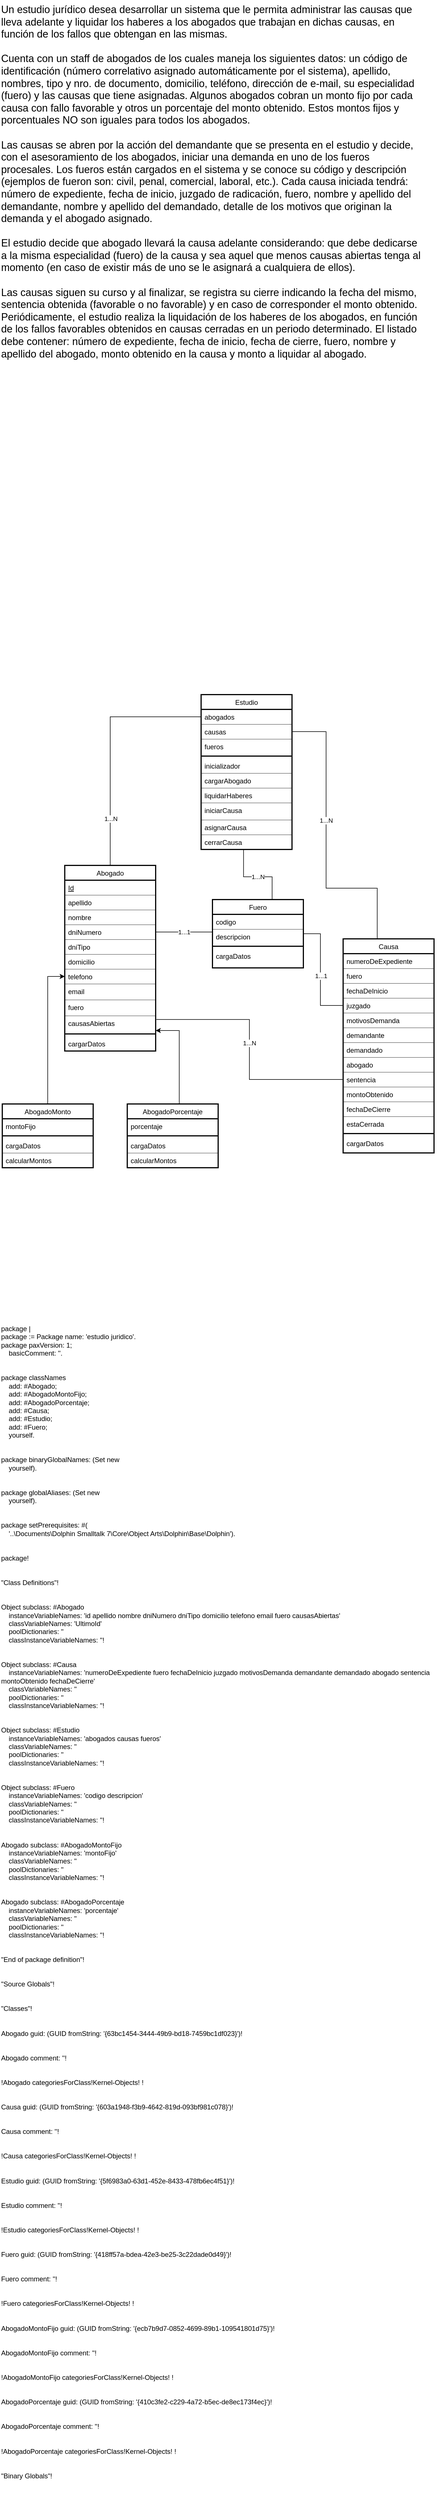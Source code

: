 <mxfile version="26.2.14">
  <diagram id="nPrbaPytp_9vwMqdARKt" name="Página-1">
    <mxGraphModel dx="2158" dy="2181" grid="1" gridSize="10" guides="1" tooltips="1" connect="1" arrows="1" fold="1" page="1" pageScale="1" pageWidth="827" pageHeight="1169" math="0" shadow="0">
      <root>
        <mxCell id="WIyWlLk6GJQsqaUBKTNV-0" />
        <mxCell id="WIyWlLk6GJQsqaUBKTNV-1" parent="WIyWlLk6GJQsqaUBKTNV-0" />
        <mxCell id="4O37cZlF4Homk0dJ1W0X-19" style="edgeStyle=orthogonalEdgeStyle;rounded=0;orthogonalLoop=1;jettySize=auto;html=1;endArrow=none;startFill=0;exitX=0;exitY=0.5;exitDx=0;exitDy=0;" parent="WIyWlLk6GJQsqaUBKTNV-1" source="zkfFHV4jXpPFQw0GAbJ--19" target="WocVs_nFNmPU2-qUiD_d-23" edge="1">
          <mxGeometry relative="1" as="geometry">
            <Array as="points">
              <mxPoint x="404" y="527" />
            </Array>
          </mxGeometry>
        </mxCell>
        <mxCell id="4O37cZlF4Homk0dJ1W0X-20" value="1...1" style="edgeLabel;html=1;align=center;verticalAlign=middle;resizable=0;points=[];" parent="4O37cZlF4Homk0dJ1W0X-19" vertex="1" connectable="0">
          <mxGeometry x="-0.055" y="3" relative="1" as="geometry">
            <mxPoint x="-7" y="-3" as="offset" />
          </mxGeometry>
        </mxCell>
        <mxCell id="4O37cZlF4Homk0dJ1W0X-24" style="edgeStyle=orthogonalEdgeStyle;rounded=0;orthogonalLoop=1;jettySize=auto;html=1;entryX=0;entryY=0.5;entryDx=0;entryDy=0;endArrow=none;startFill=0;" parent="WIyWlLk6GJQsqaUBKTNV-1" source="zkfFHV4jXpPFQw0GAbJ--17" target="WocVs_nFNmPU2-qUiD_d-14" edge="1">
          <mxGeometry relative="1" as="geometry">
            <Array as="points">
              <mxPoint x="594" y="530" />
              <mxPoint x="594" y="656" />
            </Array>
          </mxGeometry>
        </mxCell>
        <mxCell id="4O37cZlF4Homk0dJ1W0X-25" value="1...1" style="edgeLabel;html=1;align=center;verticalAlign=middle;resizable=0;points=[];" parent="4O37cZlF4Homk0dJ1W0X-24" vertex="1" connectable="0">
          <mxGeometry x="0.063" y="1" relative="1" as="geometry">
            <mxPoint as="offset" />
          </mxGeometry>
        </mxCell>
        <mxCell id="zkfFHV4jXpPFQw0GAbJ--17" value="Fuero" style="swimlane;fontStyle=0;align=center;verticalAlign=top;childLayout=stackLayout;horizontal=1;startSize=26;horizontalStack=0;resizeParent=1;resizeLast=0;collapsible=1;marginBottom=0;rounded=0;shadow=0;strokeWidth=2;fillColor=#FFFFFF;perimeterSpacing=0;swimlaneLine=1;swimlaneFillColor=#FFFFFF;" parent="WIyWlLk6GJQsqaUBKTNV-1" vertex="1">
          <mxGeometry x="404" y="470" width="160" height="120" as="geometry">
            <mxRectangle x="550" y="140" width="160" height="26" as="alternateBounds" />
          </mxGeometry>
        </mxCell>
        <mxCell id="zkfFHV4jXpPFQw0GAbJ--18" value="codigo" style="text;align=left;verticalAlign=top;spacingLeft=4;spacingRight=4;overflow=hidden;rotatable=0;points=[[0,0.5],[1,0.5]];portConstraint=eastwest;fillColor=none;strokeWidth=0.5;strokeColor=default;" parent="zkfFHV4jXpPFQw0GAbJ--17" vertex="1">
          <mxGeometry y="26" width="160" height="26" as="geometry" />
        </mxCell>
        <mxCell id="zkfFHV4jXpPFQw0GAbJ--19" value="descripcion" style="text;align=left;verticalAlign=top;spacingLeft=4;spacingRight=4;overflow=hidden;rotatable=0;points=[[0,0.5],[1,0.5]];portConstraint=eastwest;rounded=0;shadow=0;html=0;fillColor=none;" parent="zkfFHV4jXpPFQw0GAbJ--17" vertex="1">
          <mxGeometry y="52" width="160" height="26" as="geometry" />
        </mxCell>
        <mxCell id="zkfFHV4jXpPFQw0GAbJ--23" value="" style="line;html=1;strokeWidth=2;align=left;verticalAlign=middle;spacingTop=-1;spacingLeft=3;spacingRight=3;rotatable=0;labelPosition=right;points=[];portConstraint=eastwest;" parent="zkfFHV4jXpPFQw0GAbJ--17" vertex="1">
          <mxGeometry y="78" width="160" height="8" as="geometry" />
        </mxCell>
        <mxCell id="zkfFHV4jXpPFQw0GAbJ--24" value="cargaDatos" style="text;align=left;verticalAlign=top;spacingLeft=4;spacingRight=4;overflow=hidden;rotatable=0;points=[[0,0.5],[1,0.5]];portConstraint=eastwest;fillColor=none;" parent="zkfFHV4jXpPFQw0GAbJ--17" vertex="1">
          <mxGeometry y="86" width="160" height="26" as="geometry" />
        </mxCell>
        <mxCell id="WocVs_nFNmPU2-qUiD_d-0" value="&lt;font style=&quot;font-size: 18px;&quot;&gt;Un estudio jurídico desea desarrollar un sistema que le permita administrar las causas que&lt;br&gt;lleva adelante y liquidar los haberes a los abogados que trabajan en dichas causas, en&lt;br&gt;función de los fallos que obtengan en las mismas.&lt;/font&gt;&lt;div&gt;&lt;font style=&quot;font-size: 18px;&quot;&gt;&lt;br&gt;Cuenta con un staff de abogados de los cuales maneja los siguientes datos: un código de&lt;br&gt;identificación (número correlativo asignado automáticamente por el sistema), apellido,&lt;br&gt;nombres, tipo y nro. de documento, domicilio, teléfono, dirección de e-mail, su especialidad&lt;br&gt;(fuero) y las causas que tiene asignadas. Algunos abogados cobran un monto fijo por cada&lt;br&gt;causa con fallo favorable y otros un porcentaje del monto obtenido. Estos montos fijos y&lt;br&gt;porcentuales NO son iguales para todos los abogados.&lt;br&gt;&lt;br&gt;&lt;/font&gt;&lt;/div&gt;&lt;div&gt;&lt;font style=&quot;font-size: 18px;&quot;&gt;Las causas se abren por la acción del demandante que se presenta en el estudio y decide,&lt;br&gt;con el asesoramiento de los abogados, iniciar una demanda en uno de los fueros&lt;br&gt;procesales. Los fueros están cargados en el sistema y se conoce su código y descripción&lt;br&gt;(ejemplos de fueron son: civil, penal, comercial, laboral, etc.). Cada causa iniciada tendrá:&lt;br&gt;número de expediente, fecha de inicio, juzgado de radicación, fuero, nombre y apellido del&lt;br&gt;demandante, nombre y apellido del demandado, detalle de los motivos que originan la&lt;br&gt;demanda y el abogado asignado.&lt;br&gt;&lt;br&gt;&lt;/font&gt;&lt;/div&gt;&lt;div&gt;&lt;font style=&quot;font-size: 18px;&quot;&gt;El estudio decide que abogado llevará la causa adelante considerando: que debe dedicarse&lt;br&gt;a la misma especialidad (fuero) de la causa y sea aquel que menos causas abiertas tenga al&lt;br&gt;momento (en caso de existir más de uno se le asignará a cualquiera de ellos).&lt;br&gt;&lt;br&gt;&lt;/font&gt;&lt;/div&gt;&lt;div&gt;&lt;font style=&quot;font-size: 18px;&quot;&gt;Las causas siguen su curso y al finalizar, se registra su cierre indicando la fecha del mismo,&lt;br&gt;sentencia obtenida (favorable o no favorable) y en caso de corresponder el monto obtenido.&lt;br&gt;Periódicamente, el estudio realiza la liquidación de los haberes de los abogados, en función&lt;br&gt;de los fallos favorables obtenidos en causas cerradas en un periodo determinado. El listado&lt;br&gt;debe contener: número de expediente, fecha de inicio, fecha de cierre, fuero, nombre y&lt;br&gt;apellido del abogado, monto obtenido en la causa y monto a liquidar al abogado.&lt;/font&gt;&lt;/div&gt;" style="text;whiteSpace=wrap;html=1;" parent="WIyWlLk6GJQsqaUBKTNV-1" vertex="1">
          <mxGeometry x="30" y="-1110" width="770" height="1060" as="geometry" />
        </mxCell>
        <mxCell id="WocVs_nFNmPU2-qUiD_d-1" value="Estudio" style="swimlane;fontStyle=0;align=center;verticalAlign=top;childLayout=stackLayout;horizontal=1;startSize=26;horizontalStack=0;resizeParent=1;resizeLast=0;collapsible=1;marginBottom=0;rounded=0;shadow=0;strokeWidth=2;swimlaneFillColor=#FFFFFF;" parent="WIyWlLk6GJQsqaUBKTNV-1" vertex="1">
          <mxGeometry x="384" y="110" width="160" height="272" as="geometry">
            <mxRectangle x="550" y="140" width="160" height="26" as="alternateBounds" />
          </mxGeometry>
        </mxCell>
        <mxCell id="WocVs_nFNmPU2-qUiD_d-2" value="abogados" style="text;align=left;verticalAlign=top;spacingLeft=4;spacingRight=4;overflow=hidden;rotatable=0;points=[[0,0.5],[1,0.5]];portConstraint=eastwest;fillColor=none;strokeWidth=0.5;strokeColor=default;" parent="WocVs_nFNmPU2-qUiD_d-1" vertex="1">
          <mxGeometry y="26" width="160" height="26" as="geometry" />
        </mxCell>
        <mxCell id="WocVs_nFNmPU2-qUiD_d-3" value="causas" style="text;align=left;verticalAlign=top;spacingLeft=4;spacingRight=4;overflow=hidden;rotatable=0;points=[[0,0.5],[1,0.5]];portConstraint=eastwest;rounded=0;shadow=0;html=0;fillColor=none;strokeWidth=0.5;strokeColor=default;" parent="WocVs_nFNmPU2-qUiD_d-1" vertex="1">
          <mxGeometry y="52" width="160" height="26" as="geometry" />
        </mxCell>
        <mxCell id="wk-J22gKXtRtqj58cMsg-0" value="fueros" style="text;align=left;verticalAlign=top;spacingLeft=4;spacingRight=4;overflow=hidden;rotatable=0;points=[[0,0.5],[1,0.5]];portConstraint=eastwest;rounded=0;shadow=0;html=0;fillColor=none;strokeWidth=1;" vertex="1" parent="WocVs_nFNmPU2-qUiD_d-1">
          <mxGeometry y="78" width="160" height="26" as="geometry" />
        </mxCell>
        <mxCell id="WocVs_nFNmPU2-qUiD_d-7" value="" style="line;html=1;strokeWidth=2;align=left;verticalAlign=middle;spacingTop=-1;spacingLeft=3;spacingRight=3;rotatable=0;labelPosition=right;points=[];portConstraint=eastwest;" parent="WocVs_nFNmPU2-qUiD_d-1" vertex="1">
          <mxGeometry y="104" width="160" height="8" as="geometry" />
        </mxCell>
        <mxCell id="WocVs_nFNmPU2-qUiD_d-8" value="inicializador" style="text;align=left;verticalAlign=top;spacingLeft=4;spacingRight=4;overflow=hidden;rotatable=0;points=[[0,0.5],[1,0.5]];portConstraint=eastwest;fillColor=none;strokeColor=none;strokeWidth=0.5;" parent="WocVs_nFNmPU2-qUiD_d-1" vertex="1">
          <mxGeometry y="112" width="160" height="26" as="geometry" />
        </mxCell>
        <mxCell id="wk-J22gKXtRtqj58cMsg-1" value="cargarAbogado" style="text;align=left;verticalAlign=top;spacingLeft=4;spacingRight=4;overflow=hidden;rotatable=0;points=[[0,0.5],[1,0.5]];portConstraint=eastwest;fillColor=none;strokeColor=default;strokeWidth=0.5;" vertex="1" parent="WocVs_nFNmPU2-qUiD_d-1">
          <mxGeometry y="138" width="160" height="26" as="geometry" />
        </mxCell>
        <mxCell id="4O37cZlF4Homk0dJ1W0X-21" value="liquidarHaberes" style="text;align=left;verticalAlign=top;spacingLeft=4;spacingRight=4;overflow=hidden;rotatable=0;points=[[0,0.5],[1,0.5]];portConstraint=eastwest;fillColor=none;strokeColor=default;strokeWidth=0.5;" parent="WocVs_nFNmPU2-qUiD_d-1" vertex="1">
          <mxGeometry y="164" width="160" height="26" as="geometry" />
        </mxCell>
        <mxCell id="4O37cZlF4Homk0dJ1W0X-27" value="iniciarCausa" style="text;align=left;verticalAlign=top;spacingLeft=4;spacingRight=4;overflow=hidden;rotatable=0;points=[[0,0.5],[1,0.5]];portConstraint=eastwest;fillColor=none;strokeColor=default;strokeWidth=0.5;" parent="WocVs_nFNmPU2-qUiD_d-1" vertex="1">
          <mxGeometry y="190" width="160" height="30" as="geometry" />
        </mxCell>
        <mxCell id="4O37cZlF4Homk0dJ1W0X-23" value="asignarCausa" style="text;align=left;verticalAlign=top;spacingLeft=4;spacingRight=4;overflow=hidden;rotatable=0;points=[[0,0.5],[1,0.5]];portConstraint=eastwest;fillColor=none;strokeColor=default;strokeWidth=0.5;" parent="WocVs_nFNmPU2-qUiD_d-1" vertex="1">
          <mxGeometry y="220" width="160" height="26" as="geometry" />
        </mxCell>
        <mxCell id="4O37cZlF4Homk0dJ1W0X-26" value="cerrarCausa" style="text;align=left;verticalAlign=top;spacingLeft=4;spacingRight=4;overflow=hidden;rotatable=0;points=[[0,0.5],[1,0.5]];portConstraint=eastwest;fillColor=none;" parent="WocVs_nFNmPU2-qUiD_d-1" vertex="1">
          <mxGeometry y="246" width="160" height="26" as="geometry" />
        </mxCell>
        <mxCell id="WocVs_nFNmPU2-qUiD_d-58" style="edgeStyle=orthogonalEdgeStyle;rounded=0;orthogonalLoop=1;jettySize=auto;html=1;entryX=0;entryY=0.5;entryDx=0;entryDy=0;endArrow=none;startFill=0;" parent="WIyWlLk6GJQsqaUBKTNV-1" source="WocVs_nFNmPU2-qUiD_d-19" target="WocVs_nFNmPU2-qUiD_d-2" edge="1">
          <mxGeometry relative="1" as="geometry" />
        </mxCell>
        <mxCell id="WocVs_nFNmPU2-qUiD_d-68" value="1...N" style="edgeLabel;html=1;align=center;verticalAlign=middle;resizable=0;points=[];shadow=0;strokeColor=#000000;" parent="WocVs_nFNmPU2-qUiD_d-58" vertex="1" connectable="0">
          <mxGeometry x="-0.613" y="-1" relative="1" as="geometry">
            <mxPoint y="-1" as="offset" />
          </mxGeometry>
        </mxCell>
        <mxCell id="WocVs_nFNmPU2-qUiD_d-19" value="Abogado" style="swimlane;fontStyle=0;align=center;verticalAlign=top;childLayout=stackLayout;horizontal=1;startSize=26;horizontalStack=0;resizeParent=1;resizeLast=0;collapsible=1;marginBottom=0;rounded=0;shadow=0;strokeWidth=2;fillColor=#FFFFFF;swimlaneFillColor=#FFFFFF;" parent="WIyWlLk6GJQsqaUBKTNV-1" vertex="1">
          <mxGeometry x="144" y="410" width="160" height="326" as="geometry">
            <mxRectangle x="550" y="140" width="160" height="26" as="alternateBounds" />
          </mxGeometry>
        </mxCell>
        <mxCell id="WocVs_nFNmPU2-qUiD_d-20" value="Id" style="text;align=left;verticalAlign=top;spacingLeft=4;spacingRight=4;overflow=hidden;rotatable=0;points=[[0,0.5],[1,0.5]];portConstraint=eastwest;fillColor=none;strokeColor=default;strokeWidth=0.5;fontStyle=4" parent="WocVs_nFNmPU2-qUiD_d-19" vertex="1">
          <mxGeometry y="26" width="160" height="26" as="geometry" />
        </mxCell>
        <mxCell id="WocVs_nFNmPU2-qUiD_d-21" value="apellido" style="text;align=left;verticalAlign=top;spacingLeft=4;spacingRight=4;overflow=hidden;rotatable=0;points=[[0,0.5],[1,0.5]];portConstraint=eastwest;rounded=0;shadow=0;html=0;fillColor=none;strokeColor=default;strokeWidth=0.5;" parent="WocVs_nFNmPU2-qUiD_d-19" vertex="1">
          <mxGeometry y="52" width="160" height="26" as="geometry" />
        </mxCell>
        <mxCell id="WocVs_nFNmPU2-qUiD_d-22" value="nombre" style="text;align=left;verticalAlign=top;spacingLeft=4;spacingRight=4;overflow=hidden;rotatable=0;points=[[0,0.5],[1,0.5]];portConstraint=eastwest;rounded=0;shadow=0;html=0;fillColor=none;strokeColor=default;strokeWidth=0.5;" parent="WocVs_nFNmPU2-qUiD_d-19" vertex="1">
          <mxGeometry y="78" width="160" height="26" as="geometry" />
        </mxCell>
        <mxCell id="WocVs_nFNmPU2-qUiD_d-23" value="dniNumero" style="text;align=left;verticalAlign=top;spacingLeft=4;spacingRight=4;overflow=hidden;rotatable=0;points=[[0,0.5],[1,0.5]];portConstraint=eastwest;rounded=0;shadow=0;html=0;fillColor=none;strokeColor=default;strokeWidth=0.5;" parent="WocVs_nFNmPU2-qUiD_d-19" vertex="1">
          <mxGeometry y="104" width="160" height="26" as="geometry" />
        </mxCell>
        <mxCell id="4O37cZlF4Homk0dJ1W0X-4" value="dniTipo" style="text;align=left;verticalAlign=top;spacingLeft=4;spacingRight=4;overflow=hidden;rotatable=0;points=[[0,0.5],[1,0.5]];portConstraint=eastwest;rounded=0;shadow=0;html=0;fillColor=none;strokeColor=default;strokeWidth=0.5;" parent="WocVs_nFNmPU2-qUiD_d-19" vertex="1">
          <mxGeometry y="130" width="160" height="26" as="geometry" />
        </mxCell>
        <mxCell id="WocVs_nFNmPU2-qUiD_d-24" value="domicilio" style="text;align=left;verticalAlign=top;spacingLeft=4;spacingRight=4;overflow=hidden;rotatable=0;points=[[0,0.5],[1,0.5]];portConstraint=eastwest;rounded=0;shadow=0;html=0;fillColor=none;strokeColor=default;strokeWidth=0.5;" parent="WocVs_nFNmPU2-qUiD_d-19" vertex="1">
          <mxGeometry y="156" width="160" height="26" as="geometry" />
        </mxCell>
        <mxCell id="WocVs_nFNmPU2-qUiD_d-26" value="telefono" style="text;align=left;verticalAlign=top;spacingLeft=4;spacingRight=4;overflow=hidden;rotatable=0;points=[[0,0.5],[1,0.5]];portConstraint=eastwest;fillColor=none;strokeColor=default;strokeWidth=0.5;" parent="WocVs_nFNmPU2-qUiD_d-19" vertex="1">
          <mxGeometry y="182" width="160" height="26" as="geometry" />
        </mxCell>
        <mxCell id="WocVs_nFNmPU2-qUiD_d-27" value="email" style="text;align=left;verticalAlign=top;spacingLeft=4;spacingRight=4;overflow=hidden;rotatable=0;points=[[0,0.5],[1,0.5]];portConstraint=eastwest;fillColor=none;strokeColor=default;strokeWidth=0.5;" parent="WocVs_nFNmPU2-qUiD_d-19" vertex="1">
          <mxGeometry y="208" width="160" height="28" as="geometry" />
        </mxCell>
        <mxCell id="WocVs_nFNmPU2-qUiD_d-39" value="fuero" style="text;align=left;verticalAlign=top;spacingLeft=4;spacingRight=4;overflow=hidden;rotatable=0;points=[[0,0.5],[1,0.5]];portConstraint=eastwest;fillColor=none;strokeColor=default;strokeWidth=0.5;" parent="WocVs_nFNmPU2-qUiD_d-19" vertex="1">
          <mxGeometry y="236" width="160" height="28" as="geometry" />
        </mxCell>
        <mxCell id="WocVs_nFNmPU2-qUiD_d-40" value="causasAbiertas" style="text;align=left;verticalAlign=top;spacingLeft=4;spacingRight=4;overflow=hidden;rotatable=0;points=[[0,0.5],[1,0.5]];portConstraint=eastwest;fillColor=none;" parent="WocVs_nFNmPU2-qUiD_d-19" vertex="1">
          <mxGeometry y="264" width="160" height="28" as="geometry" />
        </mxCell>
        <mxCell id="WocVs_nFNmPU2-qUiD_d-41" value="" style="line;html=1;strokeWidth=2;align=left;verticalAlign=middle;spacingTop=-1;spacingLeft=3;spacingRight=3;rotatable=0;labelPosition=right;points=[];portConstraint=eastwest;" parent="WocVs_nFNmPU2-qUiD_d-19" vertex="1">
          <mxGeometry y="292" width="160" height="8" as="geometry" />
        </mxCell>
        <mxCell id="WocVs_nFNmPU2-qUiD_d-64" value="cargarDatos" style="text;align=left;verticalAlign=top;spacingLeft=4;spacingRight=4;overflow=hidden;rotatable=0;points=[[0,0.5],[1,0.5]];portConstraint=eastwest;fillColor=none;" parent="WocVs_nFNmPU2-qUiD_d-19" vertex="1">
          <mxGeometry y="300" width="160" height="26" as="geometry" />
        </mxCell>
        <mxCell id="WocVs_nFNmPU2-qUiD_d-72" style="edgeStyle=orthogonalEdgeStyle;rounded=0;orthogonalLoop=1;jettySize=auto;html=1;endArrow=none;startFill=0;" parent="WIyWlLk6GJQsqaUBKTNV-1" source="WocVs_nFNmPU2-qUiD_d-10" target="WocVs_nFNmPU2-qUiD_d-3" edge="1">
          <mxGeometry relative="1" as="geometry">
            <mxPoint x="554" y="240" as="targetPoint" />
            <Array as="points">
              <mxPoint x="694" y="450" />
              <mxPoint x="604" y="450" />
              <mxPoint x="604" y="175" />
            </Array>
          </mxGeometry>
        </mxCell>
        <mxCell id="WocVs_nFNmPU2-qUiD_d-73" value="1...N" style="edgeLabel;html=1;align=center;verticalAlign=middle;resizable=0;points=[];" parent="WocVs_nFNmPU2-qUiD_d-72" vertex="1" connectable="0">
          <mxGeometry x="-0.112" y="-4" relative="1" as="geometry">
            <mxPoint x="-4" y="-70" as="offset" />
          </mxGeometry>
        </mxCell>
        <mxCell id="WocVs_nFNmPU2-qUiD_d-10" value="Causa" style="swimlane;fontStyle=0;align=center;verticalAlign=top;childLayout=stackLayout;horizontal=1;startSize=26;horizontalStack=0;resizeParent=1;resizeLast=0;collapsible=1;marginBottom=0;rounded=0;shadow=0;strokeWidth=2;fillColor=#FFFFFF;swimlaneFillColor=#FFFFFF;" parent="WIyWlLk6GJQsqaUBKTNV-1" vertex="1">
          <mxGeometry x="634" y="539" width="160" height="376" as="geometry">
            <mxRectangle x="550" y="140" width="160" height="26" as="alternateBounds" />
          </mxGeometry>
        </mxCell>
        <mxCell id="WocVs_nFNmPU2-qUiD_d-11" value="numeroDeExpediente" style="text;align=left;verticalAlign=top;spacingLeft=4;spacingRight=4;overflow=hidden;rotatable=0;points=[[0,0.5],[1,0.5]];portConstraint=eastwest;fillColor=none;strokeColor=default;strokeWidth=0.5;" parent="WocVs_nFNmPU2-qUiD_d-10" vertex="1">
          <mxGeometry y="26" width="160" height="26" as="geometry" />
        </mxCell>
        <mxCell id="WocVs_nFNmPU2-qUiD_d-12" value="fuero" style="text;align=left;verticalAlign=top;spacingLeft=4;spacingRight=4;overflow=hidden;rotatable=0;points=[[0,0.5],[1,0.5]];portConstraint=eastwest;rounded=0;shadow=0;html=0;fillColor=none;strokeColor=default;strokeWidth=0.5;" parent="WocVs_nFNmPU2-qUiD_d-10" vertex="1">
          <mxGeometry y="52" width="160" height="26" as="geometry" />
        </mxCell>
        <mxCell id="WocVs_nFNmPU2-qUiD_d-13" value="fechaDeInicio" style="text;align=left;verticalAlign=top;spacingLeft=4;spacingRight=4;overflow=hidden;rotatable=0;points=[[0,0.5],[1,0.5]];portConstraint=eastwest;rounded=0;shadow=0;html=0;fillColor=none;strokeColor=default;strokeWidth=0.5;" parent="WocVs_nFNmPU2-qUiD_d-10" vertex="1">
          <mxGeometry y="78" width="160" height="26" as="geometry" />
        </mxCell>
        <mxCell id="WocVs_nFNmPU2-qUiD_d-14" value="juzgado" style="text;align=left;verticalAlign=top;spacingLeft=4;spacingRight=4;overflow=hidden;rotatable=0;points=[[0,0.5],[1,0.5]];portConstraint=eastwest;rounded=0;shadow=0;html=0;fillColor=none;strokeColor=default;strokeWidth=0.5;" parent="WocVs_nFNmPU2-qUiD_d-10" vertex="1">
          <mxGeometry y="104" width="160" height="26" as="geometry" />
        </mxCell>
        <mxCell id="4O37cZlF4Homk0dJ1W0X-3" value="motivosDemanda" style="text;align=left;verticalAlign=top;spacingLeft=4;spacingRight=4;overflow=hidden;rotatable=0;points=[[0,0.5],[1,0.5]];portConstraint=eastwest;rounded=0;shadow=0;html=0;fillColor=none;strokeColor=default;strokeWidth=0.5;" parent="WocVs_nFNmPU2-qUiD_d-10" vertex="1">
          <mxGeometry y="130" width="160" height="26" as="geometry" />
        </mxCell>
        <mxCell id="WocVs_nFNmPU2-qUiD_d-43" value="demandante" style="text;align=left;verticalAlign=top;spacingLeft=4;spacingRight=4;overflow=hidden;rotatable=0;points=[[0,0.5],[1,0.5]];portConstraint=eastwest;rounded=0;shadow=0;html=0;fillColor=none;strokeColor=default;strokeWidth=0.5;" parent="WocVs_nFNmPU2-qUiD_d-10" vertex="1">
          <mxGeometry y="156" width="160" height="26" as="geometry" />
        </mxCell>
        <mxCell id="WocVs_nFNmPU2-qUiD_d-44" value="demandado" style="text;align=left;verticalAlign=top;spacingLeft=4;spacingRight=4;overflow=hidden;rotatable=0;points=[[0,0.5],[1,0.5]];portConstraint=eastwest;rounded=0;shadow=0;html=0;fillColor=none;strokeColor=default;strokeWidth=0.5;" parent="WocVs_nFNmPU2-qUiD_d-10" vertex="1">
          <mxGeometry y="182" width="160" height="26" as="geometry" />
        </mxCell>
        <mxCell id="WocVs_nFNmPU2-qUiD_d-47" value="abogado" style="text;align=left;verticalAlign=top;spacingLeft=4;spacingRight=4;overflow=hidden;rotatable=0;points=[[0,0.5],[1,0.5]];portConstraint=eastwest;rounded=0;shadow=0;html=0;fillColor=none;strokeColor=default;strokeWidth=0.5;" parent="WocVs_nFNmPU2-qUiD_d-10" vertex="1">
          <mxGeometry y="208" width="160" height="26" as="geometry" />
        </mxCell>
        <mxCell id="4O37cZlF4Homk0dJ1W0X-0" value="sentencia" style="text;align=left;verticalAlign=top;spacingLeft=4;spacingRight=4;overflow=hidden;rotatable=0;points=[[0,0.5],[1,0.5]];portConstraint=eastwest;rounded=0;shadow=0;html=0;fillColor=none;strokeColor=default;strokeWidth=0.5;" parent="WocVs_nFNmPU2-qUiD_d-10" vertex="1">
          <mxGeometry y="234" width="160" height="26" as="geometry" />
        </mxCell>
        <mxCell id="4O37cZlF4Homk0dJ1W0X-1" value="montoObtenido" style="text;align=left;verticalAlign=top;spacingLeft=4;spacingRight=4;overflow=hidden;rotatable=0;points=[[0,0.5],[1,0.5]];portConstraint=eastwest;rounded=0;shadow=0;html=0;fillColor=none;strokeColor=default;strokeWidth=0.5;" parent="WocVs_nFNmPU2-qUiD_d-10" vertex="1">
          <mxGeometry y="260" width="160" height="26" as="geometry" />
        </mxCell>
        <mxCell id="4O37cZlF4Homk0dJ1W0X-2" value="fechaDeCierre" style="text;align=left;verticalAlign=top;spacingLeft=4;spacingRight=4;overflow=hidden;rotatable=0;points=[[0,0.5],[1,0.5]];portConstraint=eastwest;rounded=0;shadow=0;html=0;fillColor=none;strokeColor=default;strokeWidth=0.5;" parent="WocVs_nFNmPU2-qUiD_d-10" vertex="1">
          <mxGeometry y="286" width="160" height="26" as="geometry" />
        </mxCell>
        <mxCell id="wk-J22gKXtRtqj58cMsg-10" value="estaCerrada" style="text;align=left;verticalAlign=top;spacingLeft=4;spacingRight=4;overflow=hidden;rotatable=0;points=[[0,0.5],[1,0.5]];portConstraint=eastwest;rounded=0;shadow=0;html=0;fillColor=none;strokeColor=none;strokeWidth=0.5;" vertex="1" parent="WocVs_nFNmPU2-qUiD_d-10">
          <mxGeometry y="312" width="160" height="26" as="geometry" />
        </mxCell>
        <mxCell id="WocVs_nFNmPU2-qUiD_d-16" value="" style="line;html=1;strokeWidth=2;align=left;verticalAlign=middle;spacingTop=-1;spacingLeft=3;spacingRight=3;rotatable=0;labelPosition=right;points=[];portConstraint=eastwest;fillColor=#FFFFFF;" parent="WocVs_nFNmPU2-qUiD_d-10" vertex="1">
          <mxGeometry y="338" width="160" height="8" as="geometry" />
        </mxCell>
        <mxCell id="WocVs_nFNmPU2-qUiD_d-17" value="cargarDatos" style="text;align=left;verticalAlign=top;spacingLeft=4;spacingRight=4;overflow=hidden;rotatable=0;points=[[0,0.5],[1,0.5]];portConstraint=eastwest;fillColor=none;" parent="WocVs_nFNmPU2-qUiD_d-10" vertex="1">
          <mxGeometry y="346" width="160" height="30" as="geometry" />
        </mxCell>
        <mxCell id="4O37cZlF4Homk0dJ1W0X-17" style="edgeStyle=orthogonalEdgeStyle;rounded=0;orthogonalLoop=1;jettySize=auto;html=1;" parent="WIyWlLk6GJQsqaUBKTNV-1" source="4O37cZlF4Homk0dJ1W0X-7" target="WocVs_nFNmPU2-qUiD_d-26" edge="1">
          <mxGeometry relative="1" as="geometry" />
        </mxCell>
        <mxCell id="4O37cZlF4Homk0dJ1W0X-7" value="AbogadoMonto" style="swimlane;fontStyle=0;align=center;verticalAlign=top;childLayout=stackLayout;horizontal=1;startSize=26;horizontalStack=0;resizeParent=1;resizeLast=0;collapsible=1;marginBottom=0;rounded=0;shadow=0;strokeWidth=2;fillColor=#FFFFFF;swimlaneFillColor=#FFFFFF;" parent="WIyWlLk6GJQsqaUBKTNV-1" vertex="1">
          <mxGeometry x="34" y="829" width="160" height="112" as="geometry">
            <mxRectangle x="550" y="140" width="160" height="26" as="alternateBounds" />
          </mxGeometry>
        </mxCell>
        <mxCell id="4O37cZlF4Homk0dJ1W0X-8" value="montoFijo" style="text;align=left;verticalAlign=top;spacingLeft=4;spacingRight=4;overflow=hidden;rotatable=0;points=[[0,0.5],[1,0.5]];portConstraint=eastwest;fillColor=none;strokeColor=none;strokeWidth=0.5;" parent="4O37cZlF4Homk0dJ1W0X-7" vertex="1">
          <mxGeometry y="26" width="160" height="26" as="geometry" />
        </mxCell>
        <mxCell id="4O37cZlF4Homk0dJ1W0X-10" value="" style="line;html=1;strokeWidth=2;align=left;verticalAlign=middle;spacingTop=-1;spacingLeft=3;spacingRight=3;rotatable=0;labelPosition=right;points=[];portConstraint=eastwest;fillColor=none;" parent="4O37cZlF4Homk0dJ1W0X-7" vertex="1">
          <mxGeometry y="52" width="160" height="8" as="geometry" />
        </mxCell>
        <mxCell id="4O37cZlF4Homk0dJ1W0X-11" value="cargaDatos" style="text;align=left;verticalAlign=top;spacingLeft=4;spacingRight=4;overflow=hidden;rotatable=0;points=[[0,0.5],[1,0.5]];portConstraint=eastwest;fillColor=none;strokeColor=none;" parent="4O37cZlF4Homk0dJ1W0X-7" vertex="1">
          <mxGeometry y="60" width="160" height="26" as="geometry" />
        </mxCell>
        <mxCell id="wk-J22gKXtRtqj58cMsg-7" value="calcularMontos" style="text;align=left;verticalAlign=top;spacingLeft=4;spacingRight=4;overflow=hidden;rotatable=0;points=[[0,0.5],[1,0.5]];portConstraint=eastwest;fillColor=none;strokeColor=default;strokeWidth=0.5;" vertex="1" parent="4O37cZlF4Homk0dJ1W0X-7">
          <mxGeometry y="86" width="160" height="26" as="geometry" />
        </mxCell>
        <mxCell id="4O37cZlF4Homk0dJ1W0X-18" style="edgeStyle=orthogonalEdgeStyle;rounded=0;orthogonalLoop=1;jettySize=auto;html=1;entryX=1;entryY=0.929;entryDx=0;entryDy=0;entryPerimeter=0;exitX=0.572;exitY=0.008;exitDx=0;exitDy=0;exitPerimeter=0;" parent="WIyWlLk6GJQsqaUBKTNV-1" source="4O37cZlF4Homk0dJ1W0X-12" target="WocVs_nFNmPU2-qUiD_d-40" edge="1">
          <mxGeometry relative="1" as="geometry">
            <mxPoint x="349.0" y="849" as="sourcePoint" />
            <mxPoint x="339" y="700" as="targetPoint" />
            <Array as="points">
              <mxPoint x="345" y="700" />
            </Array>
          </mxGeometry>
        </mxCell>
        <mxCell id="4O37cZlF4Homk0dJ1W0X-12" value="AbogadoPorcentaje" style="swimlane;fontStyle=0;align=center;verticalAlign=top;childLayout=stackLayout;horizontal=1;startSize=26;horizontalStack=0;resizeParent=1;resizeLast=0;collapsible=1;marginBottom=0;rounded=0;shadow=0;strokeWidth=2;fillColor=#FFFFFF;swimlaneFillColor=#FFFFFF;" parent="WIyWlLk6GJQsqaUBKTNV-1" vertex="1">
          <mxGeometry x="254" y="829" width="160" height="112" as="geometry">
            <mxRectangle x="550" y="140" width="160" height="26" as="alternateBounds" />
          </mxGeometry>
        </mxCell>
        <mxCell id="4O37cZlF4Homk0dJ1W0X-13" value="porcentaje" style="text;align=left;verticalAlign=top;spacingLeft=4;spacingRight=4;overflow=hidden;rotatable=0;points=[[0,0.5],[1,0.5]];portConstraint=eastwest;fillColor=none;strokeColor=none;strokeWidth=0.5;" parent="4O37cZlF4Homk0dJ1W0X-12" vertex="1">
          <mxGeometry y="26" width="160" height="26" as="geometry" />
        </mxCell>
        <mxCell id="4O37cZlF4Homk0dJ1W0X-15" value="" style="line;html=1;strokeWidth=2;align=left;verticalAlign=middle;spacingTop=-1;spacingLeft=3;spacingRight=3;rotatable=0;labelPosition=right;points=[];portConstraint=eastwest;fillColor=none;fillStyle=auto;" parent="4O37cZlF4Homk0dJ1W0X-12" vertex="1">
          <mxGeometry y="52" width="160" height="8" as="geometry" />
        </mxCell>
        <mxCell id="4O37cZlF4Homk0dJ1W0X-16" value="cargaDatos" style="text;align=left;verticalAlign=top;spacingLeft=4;spacingRight=4;overflow=hidden;rotatable=0;points=[[0,0.5],[1,0.5]];portConstraint=eastwest;fillColor=none;" parent="4O37cZlF4Homk0dJ1W0X-12" vertex="1">
          <mxGeometry y="60" width="160" height="26" as="geometry" />
        </mxCell>
        <mxCell id="wk-J22gKXtRtqj58cMsg-6" value="calcularMontos" style="text;align=left;verticalAlign=top;spacingLeft=4;spacingRight=4;overflow=hidden;rotatable=0;points=[[0,0.5],[1,0.5]];portConstraint=eastwest;fillColor=none;strokeColor=default;strokeWidth=0.5;" vertex="1" parent="4O37cZlF4Homk0dJ1W0X-12">
          <mxGeometry y="86" width="160" height="26" as="geometry" />
        </mxCell>
        <mxCell id="wk-J22gKXtRtqj58cMsg-4" style="edgeStyle=orthogonalEdgeStyle;rounded=0;orthogonalLoop=1;jettySize=auto;html=1;endArrow=none;startFill=0;entryX=0.467;entryY=1.005;entryDx=0;entryDy=0;entryPerimeter=0;" edge="1" parent="WIyWlLk6GJQsqaUBKTNV-1" source="zkfFHV4jXpPFQw0GAbJ--17" target="4O37cZlF4Homk0dJ1W0X-26">
          <mxGeometry relative="1" as="geometry">
            <mxPoint x="459" y="400" as="targetPoint" />
            <Array as="points">
              <mxPoint x="509" y="430" />
              <mxPoint x="459" y="430" />
            </Array>
            <mxPoint x="509" y="450" as="sourcePoint" />
          </mxGeometry>
        </mxCell>
        <mxCell id="wk-J22gKXtRtqj58cMsg-5" value="1...N" style="edgeLabel;html=1;align=center;verticalAlign=middle;resizable=0;points=[];" vertex="1" connectable="0" parent="wk-J22gKXtRtqj58cMsg-4">
          <mxGeometry x="-0.112" y="-4" relative="1" as="geometry">
            <mxPoint x="-4" y="4" as="offset" />
          </mxGeometry>
        </mxCell>
        <mxCell id="wk-J22gKXtRtqj58cMsg-8" style="edgeStyle=orthogonalEdgeStyle;rounded=0;orthogonalLoop=1;jettySize=auto;html=1;endArrow=none;startFill=0;exitX=0;exitY=0.5;exitDx=0;exitDy=0;entryX=1.008;entryY=0.237;entryDx=0;entryDy=0;entryPerimeter=0;" edge="1" parent="WIyWlLk6GJQsqaUBKTNV-1" source="4O37cZlF4Homk0dJ1W0X-0" target="WocVs_nFNmPU2-qUiD_d-40">
          <mxGeometry relative="1" as="geometry">
            <mxPoint x="314" y="680" as="targetPoint" />
            <Array as="points">
              <mxPoint x="469" y="786" />
              <mxPoint x="469" y="681" />
            </Array>
            <mxPoint x="559" y="944" as="sourcePoint" />
          </mxGeometry>
        </mxCell>
        <mxCell id="wk-J22gKXtRtqj58cMsg-9" value="1...N" style="edgeLabel;html=1;align=center;verticalAlign=middle;resizable=0;points=[];" vertex="1" connectable="0" parent="wk-J22gKXtRtqj58cMsg-8">
          <mxGeometry x="-0.112" y="-4" relative="1" as="geometry">
            <mxPoint x="-4" y="-37" as="offset" />
          </mxGeometry>
        </mxCell>
        <mxCell id="wk-J22gKXtRtqj58cMsg-11" value="package |&#xa;package := Package name: &#39;estudio juridico&#39;.&#xa;package paxVersion: 1;&#xa;    basicComment: &#39;&#39;.&#xa;&#xa;&#xa;package classNames&#xa;    add: #Abogado;&#xa;    add: #AbogadoMontoFijo;&#xa;    add: #AbogadoPorcentaje;&#xa;    add: #Causa;&#xa;    add: #Estudio;&#xa;    add: #Fuero;&#xa;    yourself.&#xa;&#xa;&#xa;package binaryGlobalNames: (Set new&#xa;    yourself).&#xa;&#xa;&#xa;package globalAliases: (Set new&#xa;    yourself).&#xa;&#xa;&#xa;package setPrerequisites: #(&#xa;    &#39;..\Documents\Dolphin Smalltalk 7\Core\Object Arts\Dolphin\Base\Dolphin&#39;).&#xa;&#xa;&#xa;package!&#xa;&#xa;&#xa;&quot;Class Definitions&quot;!&#xa;&#xa;&#xa;Object subclass: #Abogado&#xa;    instanceVariableNames: &#39;id apellido nombre dniNumero dniTipo domicilio telefono email fuero causasAbiertas&#39;&#xa;    classVariableNames: &#39;UltimoId&#39;&#xa;    poolDictionaries: &#39;&#39;&#xa;    classInstanceVariableNames: &#39;&#39;!&#xa;&#xa;&#xa;Object subclass: #Causa&#xa;    instanceVariableNames: &#39;numeroDeExpediente fuero fechaDeInicio juzgado motivosDemanda demandante demandado abogado sentencia montoObtenido fechaDeCierre&#39;&#xa;    classVariableNames: &#39;&#39;&#xa;    poolDictionaries: &#39;&#39;&#xa;    classInstanceVariableNames: &#39;&#39;!&#xa;&#xa;&#xa;Object subclass: #Estudio&#xa;    instanceVariableNames: &#39;abogados causas fueros&#39;&#xa;    classVariableNames: &#39;&#39;&#xa;    poolDictionaries: &#39;&#39;&#xa;    classInstanceVariableNames: &#39;&#39;!&#xa;&#xa;&#xa;Object subclass: #Fuero&#xa;    instanceVariableNames: &#39;codigo descripcion&#39;&#xa;    classVariableNames: &#39;&#39;&#xa;    poolDictionaries: &#39;&#39;&#xa;    classInstanceVariableNames: &#39;&#39;!&#xa;&#xa;&#xa;Abogado subclass: #AbogadoMontoFijo&#xa;    instanceVariableNames: &#39;montoFijo&#39;&#xa;    classVariableNames: &#39;&#39;&#xa;    poolDictionaries: &#39;&#39;&#xa;    classInstanceVariableNames: &#39;&#39;!&#xa;&#xa;&#xa;Abogado subclass: #AbogadoPorcentaje&#xa;    instanceVariableNames: &#39;porcentaje&#39;&#xa;    classVariableNames: &#39;&#39;&#xa;    poolDictionaries: &#39;&#39;&#xa;    classInstanceVariableNames: &#39;&#39;!&#xa;&#xa;&#xa;&quot;End of package definition&quot;!&#xa;&#xa;&#xa;&quot;Source Globals&quot;!&#xa;&#xa;&#xa;&quot;Classes&quot;!&#xa;&#xa;&#xa;Abogado guid: (GUID fromString: &#39;{63bc1454-3444-49b9-bd18-7459bc1df023}&#39;)!&#xa;&#xa;&#xa;Abogado comment: &#39;&#39;!&#xa;&#xa;&#xa;!Abogado categoriesForClass!Kernel-Objects! !&#xa;&#xa;&#xa;Causa guid: (GUID fromString: &#39;{603a1948-f3b9-4642-819d-093bf981c078}&#39;)!&#xa;&#xa;&#xa;Causa comment: &#39;&#39;!&#xa;&#xa;&#xa;!Causa categoriesForClass!Kernel-Objects! !&#xa;&#xa;&#xa;Estudio guid: (GUID fromString: &#39;{5f6983a0-63d1-452e-8433-478fb6ec4f51}&#39;)!&#xa;&#xa;&#xa;Estudio comment: &#39;&#39;!&#xa;&#xa;&#xa;!Estudio categoriesForClass!Kernel-Objects! !&#xa;&#xa;&#xa;Fuero guid: (GUID fromString: &#39;{418ff57a-bdea-42e3-be25-3c22dade0d49}&#39;)!&#xa;&#xa;&#xa;Fuero comment: &#39;&#39;!&#xa;&#xa;&#xa;!Fuero categoriesForClass!Kernel-Objects! !&#xa;&#xa;&#xa;AbogadoMontoFijo guid: (GUID fromString: &#39;{ecb7b9d7-0852-4699-89b1-109541801d75}&#39;)!&#xa;&#xa;&#xa;AbogadoMontoFijo comment: &#39;&#39;!&#xa;&#xa;&#xa;!AbogadoMontoFijo categoriesForClass!Kernel-Objects! !&#xa;&#xa;&#xa;AbogadoPorcentaje guid: (GUID fromString: &#39;{410c3fe2-c229-4a72-b5ec-de8ec173f4ec}&#39;)!&#xa;&#xa;&#xa;AbogadoPorcentaje comment: &#39;&#39;!&#xa;&#xa;&#xa;!AbogadoPorcentaje categoriesForClass!Kernel-Objects! !&#xa;&#xa;&#xa;&quot;Binary Globals&quot;!" style="text;whiteSpace=wrap;" vertex="1" parent="WIyWlLk6GJQsqaUBKTNV-1">
          <mxGeometry x="30" y="1210" width="770" height="2070" as="geometry" />
        </mxCell>
      </root>
    </mxGraphModel>
  </diagram>
</mxfile>
